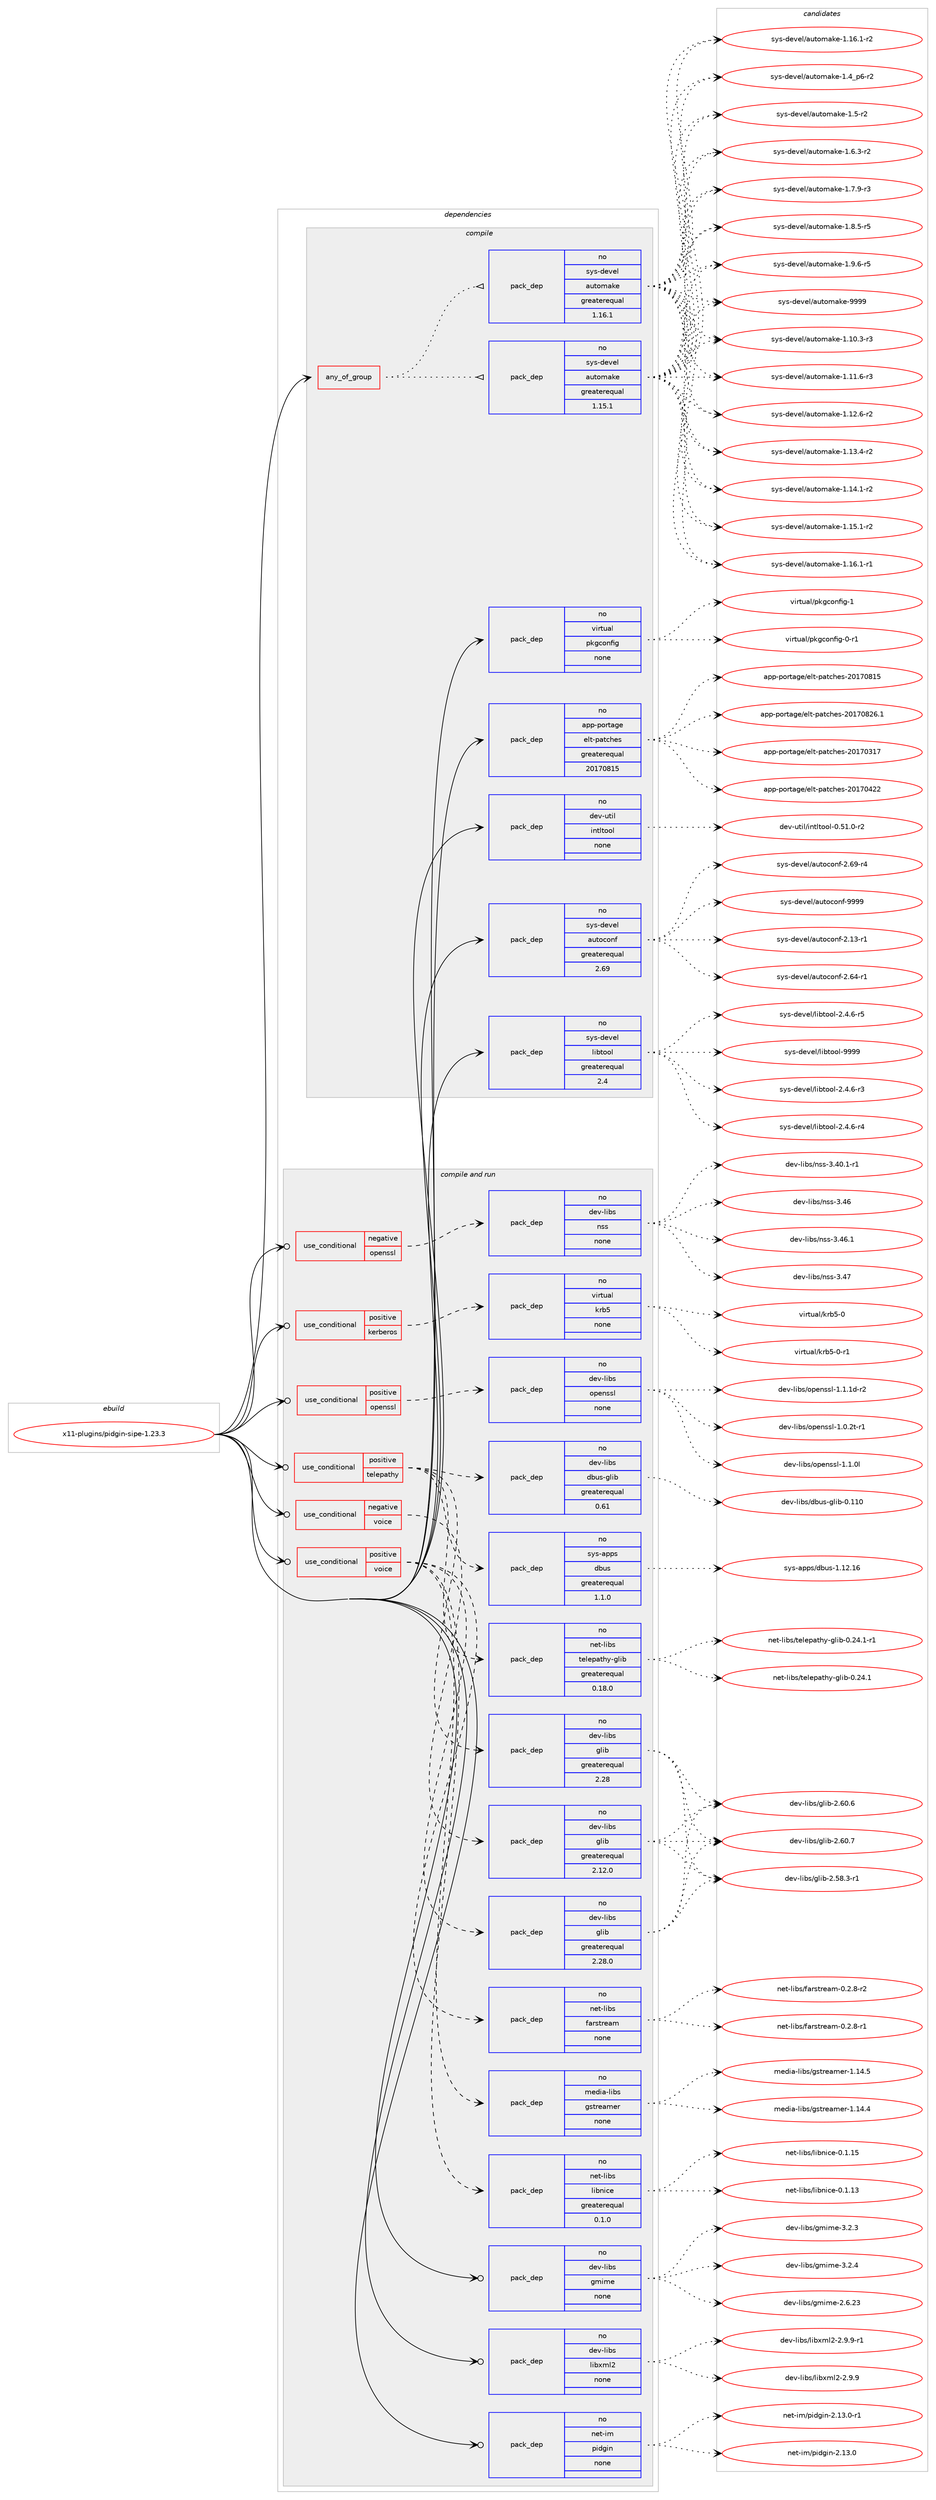 digraph prolog {

# *************
# Graph options
# *************

newrank=true;
concentrate=true;
compound=true;
graph [rankdir=LR,fontname=Helvetica,fontsize=10,ranksep=1.5];#, ranksep=2.5, nodesep=0.2];
edge  [arrowhead=vee];
node  [fontname=Helvetica,fontsize=10];

# **********
# The ebuild
# **********

subgraph cluster_leftcol {
color=gray;
rank=same;
label=<<i>ebuild</i>>;
id [label="x11-plugins/pidgin-sipe-1.23.3", color=red, width=4, href="../x11-plugins/pidgin-sipe-1.23.3.svg"];
}

# ****************
# The dependencies
# ****************

subgraph cluster_midcol {
color=gray;
label=<<i>dependencies</i>>;
subgraph cluster_compile {
fillcolor="#eeeeee";
style=filled;
label=<<i>compile</i>>;
subgraph any16152 {
dependency922871 [label=<<TABLE BORDER="0" CELLBORDER="1" CELLSPACING="0" CELLPADDING="4"><TR><TD CELLPADDING="10">any_of_group</TD></TR></TABLE>>, shape=none, color=red];subgraph pack685893 {
dependency922872 [label=<<TABLE BORDER="0" CELLBORDER="1" CELLSPACING="0" CELLPADDING="4" WIDTH="220"><TR><TD ROWSPAN="6" CELLPADDING="30">pack_dep</TD></TR><TR><TD WIDTH="110">no</TD></TR><TR><TD>sys-devel</TD></TR><TR><TD>automake</TD></TR><TR><TD>greaterequal</TD></TR><TR><TD>1.16.1</TD></TR></TABLE>>, shape=none, color=blue];
}
dependency922871:e -> dependency922872:w [weight=20,style="dotted",arrowhead="oinv"];
subgraph pack685894 {
dependency922873 [label=<<TABLE BORDER="0" CELLBORDER="1" CELLSPACING="0" CELLPADDING="4" WIDTH="220"><TR><TD ROWSPAN="6" CELLPADDING="30">pack_dep</TD></TR><TR><TD WIDTH="110">no</TD></TR><TR><TD>sys-devel</TD></TR><TR><TD>automake</TD></TR><TR><TD>greaterequal</TD></TR><TR><TD>1.15.1</TD></TR></TABLE>>, shape=none, color=blue];
}
dependency922871:e -> dependency922873:w [weight=20,style="dotted",arrowhead="oinv"];
}
id:e -> dependency922871:w [weight=20,style="solid",arrowhead="vee"];
subgraph pack685895 {
dependency922874 [label=<<TABLE BORDER="0" CELLBORDER="1" CELLSPACING="0" CELLPADDING="4" WIDTH="220"><TR><TD ROWSPAN="6" CELLPADDING="30">pack_dep</TD></TR><TR><TD WIDTH="110">no</TD></TR><TR><TD>app-portage</TD></TR><TR><TD>elt-patches</TD></TR><TR><TD>greaterequal</TD></TR><TR><TD>20170815</TD></TR></TABLE>>, shape=none, color=blue];
}
id:e -> dependency922874:w [weight=20,style="solid",arrowhead="vee"];
subgraph pack685896 {
dependency922875 [label=<<TABLE BORDER="0" CELLBORDER="1" CELLSPACING="0" CELLPADDING="4" WIDTH="220"><TR><TD ROWSPAN="6" CELLPADDING="30">pack_dep</TD></TR><TR><TD WIDTH="110">no</TD></TR><TR><TD>dev-util</TD></TR><TR><TD>intltool</TD></TR><TR><TD>none</TD></TR><TR><TD></TD></TR></TABLE>>, shape=none, color=blue];
}
id:e -> dependency922875:w [weight=20,style="solid",arrowhead="vee"];
subgraph pack685897 {
dependency922876 [label=<<TABLE BORDER="0" CELLBORDER="1" CELLSPACING="0" CELLPADDING="4" WIDTH="220"><TR><TD ROWSPAN="6" CELLPADDING="30">pack_dep</TD></TR><TR><TD WIDTH="110">no</TD></TR><TR><TD>sys-devel</TD></TR><TR><TD>autoconf</TD></TR><TR><TD>greaterequal</TD></TR><TR><TD>2.69</TD></TR></TABLE>>, shape=none, color=blue];
}
id:e -> dependency922876:w [weight=20,style="solid",arrowhead="vee"];
subgraph pack685898 {
dependency922877 [label=<<TABLE BORDER="0" CELLBORDER="1" CELLSPACING="0" CELLPADDING="4" WIDTH="220"><TR><TD ROWSPAN="6" CELLPADDING="30">pack_dep</TD></TR><TR><TD WIDTH="110">no</TD></TR><TR><TD>sys-devel</TD></TR><TR><TD>libtool</TD></TR><TR><TD>greaterequal</TD></TR><TR><TD>2.4</TD></TR></TABLE>>, shape=none, color=blue];
}
id:e -> dependency922877:w [weight=20,style="solid",arrowhead="vee"];
subgraph pack685899 {
dependency922878 [label=<<TABLE BORDER="0" CELLBORDER="1" CELLSPACING="0" CELLPADDING="4" WIDTH="220"><TR><TD ROWSPAN="6" CELLPADDING="30">pack_dep</TD></TR><TR><TD WIDTH="110">no</TD></TR><TR><TD>virtual</TD></TR><TR><TD>pkgconfig</TD></TR><TR><TD>none</TD></TR><TR><TD></TD></TR></TABLE>>, shape=none, color=blue];
}
id:e -> dependency922878:w [weight=20,style="solid",arrowhead="vee"];
}
subgraph cluster_compileandrun {
fillcolor="#eeeeee";
style=filled;
label=<<i>compile and run</i>>;
subgraph cond220230 {
dependency922879 [label=<<TABLE BORDER="0" CELLBORDER="1" CELLSPACING="0" CELLPADDING="4"><TR><TD ROWSPAN="3" CELLPADDING="10">use_conditional</TD></TR><TR><TD>negative</TD></TR><TR><TD>openssl</TD></TR></TABLE>>, shape=none, color=red];
subgraph pack685900 {
dependency922880 [label=<<TABLE BORDER="0" CELLBORDER="1" CELLSPACING="0" CELLPADDING="4" WIDTH="220"><TR><TD ROWSPAN="6" CELLPADDING="30">pack_dep</TD></TR><TR><TD WIDTH="110">no</TD></TR><TR><TD>dev-libs</TD></TR><TR><TD>nss</TD></TR><TR><TD>none</TD></TR><TR><TD></TD></TR></TABLE>>, shape=none, color=blue];
}
dependency922879:e -> dependency922880:w [weight=20,style="dashed",arrowhead="vee"];
}
id:e -> dependency922879:w [weight=20,style="solid",arrowhead="odotvee"];
subgraph cond220231 {
dependency922881 [label=<<TABLE BORDER="0" CELLBORDER="1" CELLSPACING="0" CELLPADDING="4"><TR><TD ROWSPAN="3" CELLPADDING="10">use_conditional</TD></TR><TR><TD>negative</TD></TR><TR><TD>voice</TD></TR></TABLE>>, shape=none, color=red];
subgraph pack685901 {
dependency922882 [label=<<TABLE BORDER="0" CELLBORDER="1" CELLSPACING="0" CELLPADDING="4" WIDTH="220"><TR><TD ROWSPAN="6" CELLPADDING="30">pack_dep</TD></TR><TR><TD WIDTH="110">no</TD></TR><TR><TD>dev-libs</TD></TR><TR><TD>glib</TD></TR><TR><TD>greaterequal</TD></TR><TR><TD>2.12.0</TD></TR></TABLE>>, shape=none, color=blue];
}
dependency922881:e -> dependency922882:w [weight=20,style="dashed",arrowhead="vee"];
}
id:e -> dependency922881:w [weight=20,style="solid",arrowhead="odotvee"];
subgraph cond220232 {
dependency922883 [label=<<TABLE BORDER="0" CELLBORDER="1" CELLSPACING="0" CELLPADDING="4"><TR><TD ROWSPAN="3" CELLPADDING="10">use_conditional</TD></TR><TR><TD>positive</TD></TR><TR><TD>kerberos</TD></TR></TABLE>>, shape=none, color=red];
subgraph pack685902 {
dependency922884 [label=<<TABLE BORDER="0" CELLBORDER="1" CELLSPACING="0" CELLPADDING="4" WIDTH="220"><TR><TD ROWSPAN="6" CELLPADDING="30">pack_dep</TD></TR><TR><TD WIDTH="110">no</TD></TR><TR><TD>virtual</TD></TR><TR><TD>krb5</TD></TR><TR><TD>none</TD></TR><TR><TD></TD></TR></TABLE>>, shape=none, color=blue];
}
dependency922883:e -> dependency922884:w [weight=20,style="dashed",arrowhead="vee"];
}
id:e -> dependency922883:w [weight=20,style="solid",arrowhead="odotvee"];
subgraph cond220233 {
dependency922885 [label=<<TABLE BORDER="0" CELLBORDER="1" CELLSPACING="0" CELLPADDING="4"><TR><TD ROWSPAN="3" CELLPADDING="10">use_conditional</TD></TR><TR><TD>positive</TD></TR><TR><TD>openssl</TD></TR></TABLE>>, shape=none, color=red];
subgraph pack685903 {
dependency922886 [label=<<TABLE BORDER="0" CELLBORDER="1" CELLSPACING="0" CELLPADDING="4" WIDTH="220"><TR><TD ROWSPAN="6" CELLPADDING="30">pack_dep</TD></TR><TR><TD WIDTH="110">no</TD></TR><TR><TD>dev-libs</TD></TR><TR><TD>openssl</TD></TR><TR><TD>none</TD></TR><TR><TD></TD></TR></TABLE>>, shape=none, color=blue];
}
dependency922885:e -> dependency922886:w [weight=20,style="dashed",arrowhead="vee"];
}
id:e -> dependency922885:w [weight=20,style="solid",arrowhead="odotvee"];
subgraph cond220234 {
dependency922887 [label=<<TABLE BORDER="0" CELLBORDER="1" CELLSPACING="0" CELLPADDING="4"><TR><TD ROWSPAN="3" CELLPADDING="10">use_conditional</TD></TR><TR><TD>positive</TD></TR><TR><TD>telepathy</TD></TR></TABLE>>, shape=none, color=red];
subgraph pack685904 {
dependency922888 [label=<<TABLE BORDER="0" CELLBORDER="1" CELLSPACING="0" CELLPADDING="4" WIDTH="220"><TR><TD ROWSPAN="6" CELLPADDING="30">pack_dep</TD></TR><TR><TD WIDTH="110">no</TD></TR><TR><TD>sys-apps</TD></TR><TR><TD>dbus</TD></TR><TR><TD>greaterequal</TD></TR><TR><TD>1.1.0</TD></TR></TABLE>>, shape=none, color=blue];
}
dependency922887:e -> dependency922888:w [weight=20,style="dashed",arrowhead="vee"];
subgraph pack685905 {
dependency922889 [label=<<TABLE BORDER="0" CELLBORDER="1" CELLSPACING="0" CELLPADDING="4" WIDTH="220"><TR><TD ROWSPAN="6" CELLPADDING="30">pack_dep</TD></TR><TR><TD WIDTH="110">no</TD></TR><TR><TD>dev-libs</TD></TR><TR><TD>dbus-glib</TD></TR><TR><TD>greaterequal</TD></TR><TR><TD>0.61</TD></TR></TABLE>>, shape=none, color=blue];
}
dependency922887:e -> dependency922889:w [weight=20,style="dashed",arrowhead="vee"];
subgraph pack685906 {
dependency922890 [label=<<TABLE BORDER="0" CELLBORDER="1" CELLSPACING="0" CELLPADDING="4" WIDTH="220"><TR><TD ROWSPAN="6" CELLPADDING="30">pack_dep</TD></TR><TR><TD WIDTH="110">no</TD></TR><TR><TD>dev-libs</TD></TR><TR><TD>glib</TD></TR><TR><TD>greaterequal</TD></TR><TR><TD>2.28</TD></TR></TABLE>>, shape=none, color=blue];
}
dependency922887:e -> dependency922890:w [weight=20,style="dashed",arrowhead="vee"];
subgraph pack685907 {
dependency922891 [label=<<TABLE BORDER="0" CELLBORDER="1" CELLSPACING="0" CELLPADDING="4" WIDTH="220"><TR><TD ROWSPAN="6" CELLPADDING="30">pack_dep</TD></TR><TR><TD WIDTH="110">no</TD></TR><TR><TD>net-libs</TD></TR><TR><TD>telepathy-glib</TD></TR><TR><TD>greaterequal</TD></TR><TR><TD>0.18.0</TD></TR></TABLE>>, shape=none, color=blue];
}
dependency922887:e -> dependency922891:w [weight=20,style="dashed",arrowhead="vee"];
}
id:e -> dependency922887:w [weight=20,style="solid",arrowhead="odotvee"];
subgraph cond220235 {
dependency922892 [label=<<TABLE BORDER="0" CELLBORDER="1" CELLSPACING="0" CELLPADDING="4"><TR><TD ROWSPAN="3" CELLPADDING="10">use_conditional</TD></TR><TR><TD>positive</TD></TR><TR><TD>voice</TD></TR></TABLE>>, shape=none, color=red];
subgraph pack685908 {
dependency922893 [label=<<TABLE BORDER="0" CELLBORDER="1" CELLSPACING="0" CELLPADDING="4" WIDTH="220"><TR><TD ROWSPAN="6" CELLPADDING="30">pack_dep</TD></TR><TR><TD WIDTH="110">no</TD></TR><TR><TD>dev-libs</TD></TR><TR><TD>glib</TD></TR><TR><TD>greaterequal</TD></TR><TR><TD>2.28.0</TD></TR></TABLE>>, shape=none, color=blue];
}
dependency922892:e -> dependency922893:w [weight=20,style="dashed",arrowhead="vee"];
subgraph pack685909 {
dependency922894 [label=<<TABLE BORDER="0" CELLBORDER="1" CELLSPACING="0" CELLPADDING="4" WIDTH="220"><TR><TD ROWSPAN="6" CELLPADDING="30">pack_dep</TD></TR><TR><TD WIDTH="110">no</TD></TR><TR><TD>net-libs</TD></TR><TR><TD>libnice</TD></TR><TR><TD>greaterequal</TD></TR><TR><TD>0.1.0</TD></TR></TABLE>>, shape=none, color=blue];
}
dependency922892:e -> dependency922894:w [weight=20,style="dashed",arrowhead="vee"];
subgraph pack685910 {
dependency922895 [label=<<TABLE BORDER="0" CELLBORDER="1" CELLSPACING="0" CELLPADDING="4" WIDTH="220"><TR><TD ROWSPAN="6" CELLPADDING="30">pack_dep</TD></TR><TR><TD WIDTH="110">no</TD></TR><TR><TD>media-libs</TD></TR><TR><TD>gstreamer</TD></TR><TR><TD>none</TD></TR><TR><TD></TD></TR></TABLE>>, shape=none, color=blue];
}
dependency922892:e -> dependency922895:w [weight=20,style="dashed",arrowhead="vee"];
subgraph pack685911 {
dependency922896 [label=<<TABLE BORDER="0" CELLBORDER="1" CELLSPACING="0" CELLPADDING="4" WIDTH="220"><TR><TD ROWSPAN="6" CELLPADDING="30">pack_dep</TD></TR><TR><TD WIDTH="110">no</TD></TR><TR><TD>net-libs</TD></TR><TR><TD>farstream</TD></TR><TR><TD>none</TD></TR><TR><TD></TD></TR></TABLE>>, shape=none, color=blue];
}
dependency922892:e -> dependency922896:w [weight=20,style="dashed",arrowhead="vee"];
}
id:e -> dependency922892:w [weight=20,style="solid",arrowhead="odotvee"];
subgraph pack685912 {
dependency922897 [label=<<TABLE BORDER="0" CELLBORDER="1" CELLSPACING="0" CELLPADDING="4" WIDTH="220"><TR><TD ROWSPAN="6" CELLPADDING="30">pack_dep</TD></TR><TR><TD WIDTH="110">no</TD></TR><TR><TD>dev-libs</TD></TR><TR><TD>gmime</TD></TR><TR><TD>none</TD></TR><TR><TD></TD></TR></TABLE>>, shape=none, color=blue];
}
id:e -> dependency922897:w [weight=20,style="solid",arrowhead="odotvee"];
subgraph pack685913 {
dependency922898 [label=<<TABLE BORDER="0" CELLBORDER="1" CELLSPACING="0" CELLPADDING="4" WIDTH="220"><TR><TD ROWSPAN="6" CELLPADDING="30">pack_dep</TD></TR><TR><TD WIDTH="110">no</TD></TR><TR><TD>dev-libs</TD></TR><TR><TD>libxml2</TD></TR><TR><TD>none</TD></TR><TR><TD></TD></TR></TABLE>>, shape=none, color=blue];
}
id:e -> dependency922898:w [weight=20,style="solid",arrowhead="odotvee"];
subgraph pack685914 {
dependency922899 [label=<<TABLE BORDER="0" CELLBORDER="1" CELLSPACING="0" CELLPADDING="4" WIDTH="220"><TR><TD ROWSPAN="6" CELLPADDING="30">pack_dep</TD></TR><TR><TD WIDTH="110">no</TD></TR><TR><TD>net-im</TD></TR><TR><TD>pidgin</TD></TR><TR><TD>none</TD></TR><TR><TD></TD></TR></TABLE>>, shape=none, color=blue];
}
id:e -> dependency922899:w [weight=20,style="solid",arrowhead="odotvee"];
}
subgraph cluster_run {
fillcolor="#eeeeee";
style=filled;
label=<<i>run</i>>;
}
}

# **************
# The candidates
# **************

subgraph cluster_choices {
rank=same;
color=gray;
label=<<i>candidates</i>>;

subgraph choice685893 {
color=black;
nodesep=1;
choice11512111545100101118101108479711711611110997107101454946494846514511451 [label="sys-devel/automake-1.10.3-r3", color=red, width=4,href="../sys-devel/automake-1.10.3-r3.svg"];
choice11512111545100101118101108479711711611110997107101454946494946544511451 [label="sys-devel/automake-1.11.6-r3", color=red, width=4,href="../sys-devel/automake-1.11.6-r3.svg"];
choice11512111545100101118101108479711711611110997107101454946495046544511450 [label="sys-devel/automake-1.12.6-r2", color=red, width=4,href="../sys-devel/automake-1.12.6-r2.svg"];
choice11512111545100101118101108479711711611110997107101454946495146524511450 [label="sys-devel/automake-1.13.4-r2", color=red, width=4,href="../sys-devel/automake-1.13.4-r2.svg"];
choice11512111545100101118101108479711711611110997107101454946495246494511450 [label="sys-devel/automake-1.14.1-r2", color=red, width=4,href="../sys-devel/automake-1.14.1-r2.svg"];
choice11512111545100101118101108479711711611110997107101454946495346494511450 [label="sys-devel/automake-1.15.1-r2", color=red, width=4,href="../sys-devel/automake-1.15.1-r2.svg"];
choice11512111545100101118101108479711711611110997107101454946495446494511449 [label="sys-devel/automake-1.16.1-r1", color=red, width=4,href="../sys-devel/automake-1.16.1-r1.svg"];
choice11512111545100101118101108479711711611110997107101454946495446494511450 [label="sys-devel/automake-1.16.1-r2", color=red, width=4,href="../sys-devel/automake-1.16.1-r2.svg"];
choice115121115451001011181011084797117116111109971071014549465295112544511450 [label="sys-devel/automake-1.4_p6-r2", color=red, width=4,href="../sys-devel/automake-1.4_p6-r2.svg"];
choice11512111545100101118101108479711711611110997107101454946534511450 [label="sys-devel/automake-1.5-r2", color=red, width=4,href="../sys-devel/automake-1.5-r2.svg"];
choice115121115451001011181011084797117116111109971071014549465446514511450 [label="sys-devel/automake-1.6.3-r2", color=red, width=4,href="../sys-devel/automake-1.6.3-r2.svg"];
choice115121115451001011181011084797117116111109971071014549465546574511451 [label="sys-devel/automake-1.7.9-r3", color=red, width=4,href="../sys-devel/automake-1.7.9-r3.svg"];
choice115121115451001011181011084797117116111109971071014549465646534511453 [label="sys-devel/automake-1.8.5-r5", color=red, width=4,href="../sys-devel/automake-1.8.5-r5.svg"];
choice115121115451001011181011084797117116111109971071014549465746544511453 [label="sys-devel/automake-1.9.6-r5", color=red, width=4,href="../sys-devel/automake-1.9.6-r5.svg"];
choice115121115451001011181011084797117116111109971071014557575757 [label="sys-devel/automake-9999", color=red, width=4,href="../sys-devel/automake-9999.svg"];
dependency922872:e -> choice11512111545100101118101108479711711611110997107101454946494846514511451:w [style=dotted,weight="100"];
dependency922872:e -> choice11512111545100101118101108479711711611110997107101454946494946544511451:w [style=dotted,weight="100"];
dependency922872:e -> choice11512111545100101118101108479711711611110997107101454946495046544511450:w [style=dotted,weight="100"];
dependency922872:e -> choice11512111545100101118101108479711711611110997107101454946495146524511450:w [style=dotted,weight="100"];
dependency922872:e -> choice11512111545100101118101108479711711611110997107101454946495246494511450:w [style=dotted,weight="100"];
dependency922872:e -> choice11512111545100101118101108479711711611110997107101454946495346494511450:w [style=dotted,weight="100"];
dependency922872:e -> choice11512111545100101118101108479711711611110997107101454946495446494511449:w [style=dotted,weight="100"];
dependency922872:e -> choice11512111545100101118101108479711711611110997107101454946495446494511450:w [style=dotted,weight="100"];
dependency922872:e -> choice115121115451001011181011084797117116111109971071014549465295112544511450:w [style=dotted,weight="100"];
dependency922872:e -> choice11512111545100101118101108479711711611110997107101454946534511450:w [style=dotted,weight="100"];
dependency922872:e -> choice115121115451001011181011084797117116111109971071014549465446514511450:w [style=dotted,weight="100"];
dependency922872:e -> choice115121115451001011181011084797117116111109971071014549465546574511451:w [style=dotted,weight="100"];
dependency922872:e -> choice115121115451001011181011084797117116111109971071014549465646534511453:w [style=dotted,weight="100"];
dependency922872:e -> choice115121115451001011181011084797117116111109971071014549465746544511453:w [style=dotted,weight="100"];
dependency922872:e -> choice115121115451001011181011084797117116111109971071014557575757:w [style=dotted,weight="100"];
}
subgraph choice685894 {
color=black;
nodesep=1;
choice11512111545100101118101108479711711611110997107101454946494846514511451 [label="sys-devel/automake-1.10.3-r3", color=red, width=4,href="../sys-devel/automake-1.10.3-r3.svg"];
choice11512111545100101118101108479711711611110997107101454946494946544511451 [label="sys-devel/automake-1.11.6-r3", color=red, width=4,href="../sys-devel/automake-1.11.6-r3.svg"];
choice11512111545100101118101108479711711611110997107101454946495046544511450 [label="sys-devel/automake-1.12.6-r2", color=red, width=4,href="../sys-devel/automake-1.12.6-r2.svg"];
choice11512111545100101118101108479711711611110997107101454946495146524511450 [label="sys-devel/automake-1.13.4-r2", color=red, width=4,href="../sys-devel/automake-1.13.4-r2.svg"];
choice11512111545100101118101108479711711611110997107101454946495246494511450 [label="sys-devel/automake-1.14.1-r2", color=red, width=4,href="../sys-devel/automake-1.14.1-r2.svg"];
choice11512111545100101118101108479711711611110997107101454946495346494511450 [label="sys-devel/automake-1.15.1-r2", color=red, width=4,href="../sys-devel/automake-1.15.1-r2.svg"];
choice11512111545100101118101108479711711611110997107101454946495446494511449 [label="sys-devel/automake-1.16.1-r1", color=red, width=4,href="../sys-devel/automake-1.16.1-r1.svg"];
choice11512111545100101118101108479711711611110997107101454946495446494511450 [label="sys-devel/automake-1.16.1-r2", color=red, width=4,href="../sys-devel/automake-1.16.1-r2.svg"];
choice115121115451001011181011084797117116111109971071014549465295112544511450 [label="sys-devel/automake-1.4_p6-r2", color=red, width=4,href="../sys-devel/automake-1.4_p6-r2.svg"];
choice11512111545100101118101108479711711611110997107101454946534511450 [label="sys-devel/automake-1.5-r2", color=red, width=4,href="../sys-devel/automake-1.5-r2.svg"];
choice115121115451001011181011084797117116111109971071014549465446514511450 [label="sys-devel/automake-1.6.3-r2", color=red, width=4,href="../sys-devel/automake-1.6.3-r2.svg"];
choice115121115451001011181011084797117116111109971071014549465546574511451 [label="sys-devel/automake-1.7.9-r3", color=red, width=4,href="../sys-devel/automake-1.7.9-r3.svg"];
choice115121115451001011181011084797117116111109971071014549465646534511453 [label="sys-devel/automake-1.8.5-r5", color=red, width=4,href="../sys-devel/automake-1.8.5-r5.svg"];
choice115121115451001011181011084797117116111109971071014549465746544511453 [label="sys-devel/automake-1.9.6-r5", color=red, width=4,href="../sys-devel/automake-1.9.6-r5.svg"];
choice115121115451001011181011084797117116111109971071014557575757 [label="sys-devel/automake-9999", color=red, width=4,href="../sys-devel/automake-9999.svg"];
dependency922873:e -> choice11512111545100101118101108479711711611110997107101454946494846514511451:w [style=dotted,weight="100"];
dependency922873:e -> choice11512111545100101118101108479711711611110997107101454946494946544511451:w [style=dotted,weight="100"];
dependency922873:e -> choice11512111545100101118101108479711711611110997107101454946495046544511450:w [style=dotted,weight="100"];
dependency922873:e -> choice11512111545100101118101108479711711611110997107101454946495146524511450:w [style=dotted,weight="100"];
dependency922873:e -> choice11512111545100101118101108479711711611110997107101454946495246494511450:w [style=dotted,weight="100"];
dependency922873:e -> choice11512111545100101118101108479711711611110997107101454946495346494511450:w [style=dotted,weight="100"];
dependency922873:e -> choice11512111545100101118101108479711711611110997107101454946495446494511449:w [style=dotted,weight="100"];
dependency922873:e -> choice11512111545100101118101108479711711611110997107101454946495446494511450:w [style=dotted,weight="100"];
dependency922873:e -> choice115121115451001011181011084797117116111109971071014549465295112544511450:w [style=dotted,weight="100"];
dependency922873:e -> choice11512111545100101118101108479711711611110997107101454946534511450:w [style=dotted,weight="100"];
dependency922873:e -> choice115121115451001011181011084797117116111109971071014549465446514511450:w [style=dotted,weight="100"];
dependency922873:e -> choice115121115451001011181011084797117116111109971071014549465546574511451:w [style=dotted,weight="100"];
dependency922873:e -> choice115121115451001011181011084797117116111109971071014549465646534511453:w [style=dotted,weight="100"];
dependency922873:e -> choice115121115451001011181011084797117116111109971071014549465746544511453:w [style=dotted,weight="100"];
dependency922873:e -> choice115121115451001011181011084797117116111109971071014557575757:w [style=dotted,weight="100"];
}
subgraph choice685895 {
color=black;
nodesep=1;
choice97112112451121111141169710310147101108116451129711699104101115455048495548514955 [label="app-portage/elt-patches-20170317", color=red, width=4,href="../app-portage/elt-patches-20170317.svg"];
choice97112112451121111141169710310147101108116451129711699104101115455048495548525050 [label="app-portage/elt-patches-20170422", color=red, width=4,href="../app-portage/elt-patches-20170422.svg"];
choice97112112451121111141169710310147101108116451129711699104101115455048495548564953 [label="app-portage/elt-patches-20170815", color=red, width=4,href="../app-portage/elt-patches-20170815.svg"];
choice971121124511211111411697103101471011081164511297116991041011154550484955485650544649 [label="app-portage/elt-patches-20170826.1", color=red, width=4,href="../app-portage/elt-patches-20170826.1.svg"];
dependency922874:e -> choice97112112451121111141169710310147101108116451129711699104101115455048495548514955:w [style=dotted,weight="100"];
dependency922874:e -> choice97112112451121111141169710310147101108116451129711699104101115455048495548525050:w [style=dotted,weight="100"];
dependency922874:e -> choice97112112451121111141169710310147101108116451129711699104101115455048495548564953:w [style=dotted,weight="100"];
dependency922874:e -> choice971121124511211111411697103101471011081164511297116991041011154550484955485650544649:w [style=dotted,weight="100"];
}
subgraph choice685896 {
color=black;
nodesep=1;
choice1001011184511711610510847105110116108116111111108454846534946484511450 [label="dev-util/intltool-0.51.0-r2", color=red, width=4,href="../dev-util/intltool-0.51.0-r2.svg"];
dependency922875:e -> choice1001011184511711610510847105110116108116111111108454846534946484511450:w [style=dotted,weight="100"];
}
subgraph choice685897 {
color=black;
nodesep=1;
choice1151211154510010111810110847971171161119911111010245504649514511449 [label="sys-devel/autoconf-2.13-r1", color=red, width=4,href="../sys-devel/autoconf-2.13-r1.svg"];
choice1151211154510010111810110847971171161119911111010245504654524511449 [label="sys-devel/autoconf-2.64-r1", color=red, width=4,href="../sys-devel/autoconf-2.64-r1.svg"];
choice1151211154510010111810110847971171161119911111010245504654574511452 [label="sys-devel/autoconf-2.69-r4", color=red, width=4,href="../sys-devel/autoconf-2.69-r4.svg"];
choice115121115451001011181011084797117116111991111101024557575757 [label="sys-devel/autoconf-9999", color=red, width=4,href="../sys-devel/autoconf-9999.svg"];
dependency922876:e -> choice1151211154510010111810110847971171161119911111010245504649514511449:w [style=dotted,weight="100"];
dependency922876:e -> choice1151211154510010111810110847971171161119911111010245504654524511449:w [style=dotted,weight="100"];
dependency922876:e -> choice1151211154510010111810110847971171161119911111010245504654574511452:w [style=dotted,weight="100"];
dependency922876:e -> choice115121115451001011181011084797117116111991111101024557575757:w [style=dotted,weight="100"];
}
subgraph choice685898 {
color=black;
nodesep=1;
choice1151211154510010111810110847108105981161111111084550465246544511451 [label="sys-devel/libtool-2.4.6-r3", color=red, width=4,href="../sys-devel/libtool-2.4.6-r3.svg"];
choice1151211154510010111810110847108105981161111111084550465246544511452 [label="sys-devel/libtool-2.4.6-r4", color=red, width=4,href="../sys-devel/libtool-2.4.6-r4.svg"];
choice1151211154510010111810110847108105981161111111084550465246544511453 [label="sys-devel/libtool-2.4.6-r5", color=red, width=4,href="../sys-devel/libtool-2.4.6-r5.svg"];
choice1151211154510010111810110847108105981161111111084557575757 [label="sys-devel/libtool-9999", color=red, width=4,href="../sys-devel/libtool-9999.svg"];
dependency922877:e -> choice1151211154510010111810110847108105981161111111084550465246544511451:w [style=dotted,weight="100"];
dependency922877:e -> choice1151211154510010111810110847108105981161111111084550465246544511452:w [style=dotted,weight="100"];
dependency922877:e -> choice1151211154510010111810110847108105981161111111084550465246544511453:w [style=dotted,weight="100"];
dependency922877:e -> choice1151211154510010111810110847108105981161111111084557575757:w [style=dotted,weight="100"];
}
subgraph choice685899 {
color=black;
nodesep=1;
choice11810511411611797108471121071039911111010210510345484511449 [label="virtual/pkgconfig-0-r1", color=red, width=4,href="../virtual/pkgconfig-0-r1.svg"];
choice1181051141161179710847112107103991111101021051034549 [label="virtual/pkgconfig-1", color=red, width=4,href="../virtual/pkgconfig-1.svg"];
dependency922878:e -> choice11810511411611797108471121071039911111010210510345484511449:w [style=dotted,weight="100"];
dependency922878:e -> choice1181051141161179710847112107103991111101021051034549:w [style=dotted,weight="100"];
}
subgraph choice685900 {
color=black;
nodesep=1;
choice100101118451081059811547110115115455146524846494511449 [label="dev-libs/nss-3.40.1-r1", color=red, width=4,href="../dev-libs/nss-3.40.1-r1.svg"];
choice1001011184510810598115471101151154551465254 [label="dev-libs/nss-3.46", color=red, width=4,href="../dev-libs/nss-3.46.svg"];
choice10010111845108105981154711011511545514652544649 [label="dev-libs/nss-3.46.1", color=red, width=4,href="../dev-libs/nss-3.46.1.svg"];
choice1001011184510810598115471101151154551465255 [label="dev-libs/nss-3.47", color=red, width=4,href="../dev-libs/nss-3.47.svg"];
dependency922880:e -> choice100101118451081059811547110115115455146524846494511449:w [style=dotted,weight="100"];
dependency922880:e -> choice1001011184510810598115471101151154551465254:w [style=dotted,weight="100"];
dependency922880:e -> choice10010111845108105981154711011511545514652544649:w [style=dotted,weight="100"];
dependency922880:e -> choice1001011184510810598115471101151154551465255:w [style=dotted,weight="100"];
}
subgraph choice685901 {
color=black;
nodesep=1;
choice10010111845108105981154710310810598455046535646514511449 [label="dev-libs/glib-2.58.3-r1", color=red, width=4,href="../dev-libs/glib-2.58.3-r1.svg"];
choice1001011184510810598115471031081059845504654484654 [label="dev-libs/glib-2.60.6", color=red, width=4,href="../dev-libs/glib-2.60.6.svg"];
choice1001011184510810598115471031081059845504654484655 [label="dev-libs/glib-2.60.7", color=red, width=4,href="../dev-libs/glib-2.60.7.svg"];
dependency922882:e -> choice10010111845108105981154710310810598455046535646514511449:w [style=dotted,weight="100"];
dependency922882:e -> choice1001011184510810598115471031081059845504654484654:w [style=dotted,weight="100"];
dependency922882:e -> choice1001011184510810598115471031081059845504654484655:w [style=dotted,weight="100"];
}
subgraph choice685902 {
color=black;
nodesep=1;
choice118105114116117971084710711498534548 [label="virtual/krb5-0", color=red, width=4,href="../virtual/krb5-0.svg"];
choice1181051141161179710847107114985345484511449 [label="virtual/krb5-0-r1", color=red, width=4,href="../virtual/krb5-0-r1.svg"];
dependency922884:e -> choice118105114116117971084710711498534548:w [style=dotted,weight="100"];
dependency922884:e -> choice1181051141161179710847107114985345484511449:w [style=dotted,weight="100"];
}
subgraph choice685903 {
color=black;
nodesep=1;
choice1001011184510810598115471111121011101151151084549464846501164511449 [label="dev-libs/openssl-1.0.2t-r1", color=red, width=4,href="../dev-libs/openssl-1.0.2t-r1.svg"];
choice100101118451081059811547111112101110115115108454946494648108 [label="dev-libs/openssl-1.1.0l", color=red, width=4,href="../dev-libs/openssl-1.1.0l.svg"];
choice1001011184510810598115471111121011101151151084549464946491004511450 [label="dev-libs/openssl-1.1.1d-r2", color=red, width=4,href="../dev-libs/openssl-1.1.1d-r2.svg"];
dependency922886:e -> choice1001011184510810598115471111121011101151151084549464846501164511449:w [style=dotted,weight="100"];
dependency922886:e -> choice100101118451081059811547111112101110115115108454946494648108:w [style=dotted,weight="100"];
dependency922886:e -> choice1001011184510810598115471111121011101151151084549464946491004511450:w [style=dotted,weight="100"];
}
subgraph choice685904 {
color=black;
nodesep=1;
choice115121115459711211211547100981171154549464950464954 [label="sys-apps/dbus-1.12.16", color=red, width=4,href="../sys-apps/dbus-1.12.16.svg"];
dependency922888:e -> choice115121115459711211211547100981171154549464950464954:w [style=dotted,weight="100"];
}
subgraph choice685905 {
color=black;
nodesep=1;
choice100101118451081059811547100981171154510310810598454846494948 [label="dev-libs/dbus-glib-0.110", color=red, width=4,href="../dev-libs/dbus-glib-0.110.svg"];
dependency922889:e -> choice100101118451081059811547100981171154510310810598454846494948:w [style=dotted,weight="100"];
}
subgraph choice685906 {
color=black;
nodesep=1;
choice10010111845108105981154710310810598455046535646514511449 [label="dev-libs/glib-2.58.3-r1", color=red, width=4,href="../dev-libs/glib-2.58.3-r1.svg"];
choice1001011184510810598115471031081059845504654484654 [label="dev-libs/glib-2.60.6", color=red, width=4,href="../dev-libs/glib-2.60.6.svg"];
choice1001011184510810598115471031081059845504654484655 [label="dev-libs/glib-2.60.7", color=red, width=4,href="../dev-libs/glib-2.60.7.svg"];
dependency922890:e -> choice10010111845108105981154710310810598455046535646514511449:w [style=dotted,weight="100"];
dependency922890:e -> choice1001011184510810598115471031081059845504654484654:w [style=dotted,weight="100"];
dependency922890:e -> choice1001011184510810598115471031081059845504654484655:w [style=dotted,weight="100"];
}
subgraph choice685907 {
color=black;
nodesep=1;
choice11010111645108105981154711610110810111297116104121451031081059845484650524649 [label="net-libs/telepathy-glib-0.24.1", color=red, width=4,href="../net-libs/telepathy-glib-0.24.1.svg"];
choice110101116451081059811547116101108101112971161041214510310810598454846505246494511449 [label="net-libs/telepathy-glib-0.24.1-r1", color=red, width=4,href="../net-libs/telepathy-glib-0.24.1-r1.svg"];
dependency922891:e -> choice11010111645108105981154711610110810111297116104121451031081059845484650524649:w [style=dotted,weight="100"];
dependency922891:e -> choice110101116451081059811547116101108101112971161041214510310810598454846505246494511449:w [style=dotted,weight="100"];
}
subgraph choice685908 {
color=black;
nodesep=1;
choice10010111845108105981154710310810598455046535646514511449 [label="dev-libs/glib-2.58.3-r1", color=red, width=4,href="../dev-libs/glib-2.58.3-r1.svg"];
choice1001011184510810598115471031081059845504654484654 [label="dev-libs/glib-2.60.6", color=red, width=4,href="../dev-libs/glib-2.60.6.svg"];
choice1001011184510810598115471031081059845504654484655 [label="dev-libs/glib-2.60.7", color=red, width=4,href="../dev-libs/glib-2.60.7.svg"];
dependency922893:e -> choice10010111845108105981154710310810598455046535646514511449:w [style=dotted,weight="100"];
dependency922893:e -> choice1001011184510810598115471031081059845504654484654:w [style=dotted,weight="100"];
dependency922893:e -> choice1001011184510810598115471031081059845504654484655:w [style=dotted,weight="100"];
}
subgraph choice685909 {
color=black;
nodesep=1;
choice110101116451081059811547108105981101059910145484649464951 [label="net-libs/libnice-0.1.13", color=red, width=4,href="../net-libs/libnice-0.1.13.svg"];
choice110101116451081059811547108105981101059910145484649464953 [label="net-libs/libnice-0.1.15", color=red, width=4,href="../net-libs/libnice-0.1.15.svg"];
dependency922894:e -> choice110101116451081059811547108105981101059910145484649464951:w [style=dotted,weight="100"];
dependency922894:e -> choice110101116451081059811547108105981101059910145484649464953:w [style=dotted,weight="100"];
}
subgraph choice685910 {
color=black;
nodesep=1;
choice109101100105974510810598115471031151161141019710910111445494649524652 [label="media-libs/gstreamer-1.14.4", color=red, width=4,href="../media-libs/gstreamer-1.14.4.svg"];
choice109101100105974510810598115471031151161141019710910111445494649524653 [label="media-libs/gstreamer-1.14.5", color=red, width=4,href="../media-libs/gstreamer-1.14.5.svg"];
dependency922895:e -> choice109101100105974510810598115471031151161141019710910111445494649524652:w [style=dotted,weight="100"];
dependency922895:e -> choice109101100105974510810598115471031151161141019710910111445494649524653:w [style=dotted,weight="100"];
}
subgraph choice685911 {
color=black;
nodesep=1;
choice11010111645108105981154710297114115116114101971094548465046564511449 [label="net-libs/farstream-0.2.8-r1", color=red, width=4,href="../net-libs/farstream-0.2.8-r1.svg"];
choice11010111645108105981154710297114115116114101971094548465046564511450 [label="net-libs/farstream-0.2.8-r2", color=red, width=4,href="../net-libs/farstream-0.2.8-r2.svg"];
dependency922896:e -> choice11010111645108105981154710297114115116114101971094548465046564511449:w [style=dotted,weight="100"];
dependency922896:e -> choice11010111645108105981154710297114115116114101971094548465046564511450:w [style=dotted,weight="100"];
}
subgraph choice685912 {
color=black;
nodesep=1;
choice10010111845108105981154710310910510910145504654465051 [label="dev-libs/gmime-2.6.23", color=red, width=4,href="../dev-libs/gmime-2.6.23.svg"];
choice100101118451081059811547103109105109101455146504651 [label="dev-libs/gmime-3.2.3", color=red, width=4,href="../dev-libs/gmime-3.2.3.svg"];
choice100101118451081059811547103109105109101455146504652 [label="dev-libs/gmime-3.2.4", color=red, width=4,href="../dev-libs/gmime-3.2.4.svg"];
dependency922897:e -> choice10010111845108105981154710310910510910145504654465051:w [style=dotted,weight="100"];
dependency922897:e -> choice100101118451081059811547103109105109101455146504651:w [style=dotted,weight="100"];
dependency922897:e -> choice100101118451081059811547103109105109101455146504652:w [style=dotted,weight="100"];
}
subgraph choice685913 {
color=black;
nodesep=1;
choice1001011184510810598115471081059812010910850455046574657 [label="dev-libs/libxml2-2.9.9", color=red, width=4,href="../dev-libs/libxml2-2.9.9.svg"];
choice10010111845108105981154710810598120109108504550465746574511449 [label="dev-libs/libxml2-2.9.9-r1", color=red, width=4,href="../dev-libs/libxml2-2.9.9-r1.svg"];
dependency922898:e -> choice1001011184510810598115471081059812010910850455046574657:w [style=dotted,weight="100"];
dependency922898:e -> choice10010111845108105981154710810598120109108504550465746574511449:w [style=dotted,weight="100"];
}
subgraph choice685914 {
color=black;
nodesep=1;
choice110101116451051094711210510010310511045504649514648 [label="net-im/pidgin-2.13.0", color=red, width=4,href="../net-im/pidgin-2.13.0.svg"];
choice1101011164510510947112105100103105110455046495146484511449 [label="net-im/pidgin-2.13.0-r1", color=red, width=4,href="../net-im/pidgin-2.13.0-r1.svg"];
dependency922899:e -> choice110101116451051094711210510010310511045504649514648:w [style=dotted,weight="100"];
dependency922899:e -> choice1101011164510510947112105100103105110455046495146484511449:w [style=dotted,weight="100"];
}
}

}
